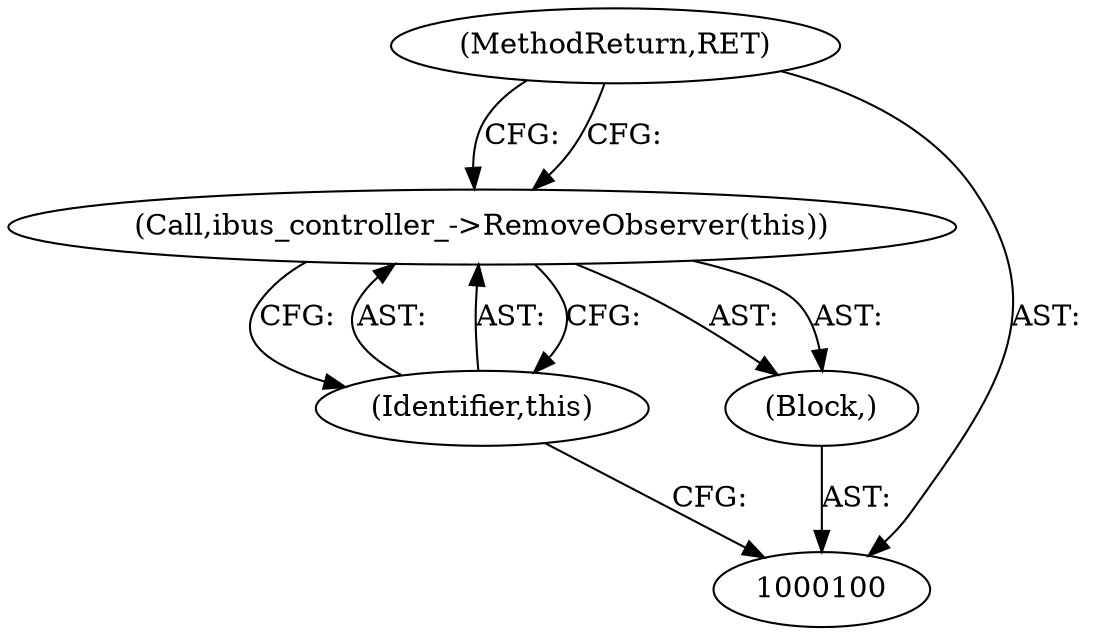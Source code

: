 digraph "0_Chrome_dc7b094a338c6c521f918f478e993f0f74bbea0d_40" {
"1000104" [label="(MethodReturn,RET)"];
"1000101" [label="(Block,)"];
"1000103" [label="(Identifier,this)"];
"1000102" [label="(Call,ibus_controller_->RemoveObserver(this))"];
"1000104" -> "1000100"  [label="AST: "];
"1000104" -> "1000102"  [label="CFG: "];
"1000101" -> "1000100"  [label="AST: "];
"1000102" -> "1000101"  [label="AST: "];
"1000103" -> "1000102"  [label="AST: "];
"1000103" -> "1000100"  [label="CFG: "];
"1000102" -> "1000103"  [label="CFG: "];
"1000102" -> "1000101"  [label="AST: "];
"1000102" -> "1000103"  [label="CFG: "];
"1000103" -> "1000102"  [label="AST: "];
"1000104" -> "1000102"  [label="CFG: "];
}
